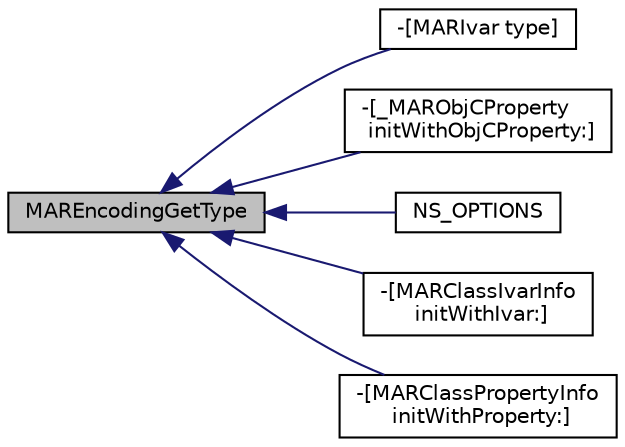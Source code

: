 digraph "MAREncodingGetType"
{
  edge [fontname="Helvetica",fontsize="10",labelfontname="Helvetica",labelfontsize="10"];
  node [fontname="Helvetica",fontsize="10",shape=record];
  rankdir="LR";
  Node1 [label="MAREncodingGetType",height=0.2,width=0.4,color="black", fillcolor="grey75", style="filled", fontcolor="black"];
  Node1 -> Node2 [dir="back",color="midnightblue",fontsize="10",style="solid",fontname="Helvetica"];
  Node2 [label="-[MARIvar type]",height=0.2,width=0.4,color="black", fillcolor="white", style="filled",URL="$interface_m_a_r_ivar.html#ad7448d482c83c03015e0037578516af1"];
  Node1 -> Node3 [dir="back",color="midnightblue",fontsize="10",style="solid",fontname="Helvetica"];
  Node3 [label="-[_MARObjCProperty\l initWithObjCProperty:]",height=0.2,width=0.4,color="black", fillcolor="white", style="filled",URL="$interface___m_a_r_obj_c_property.html#a4854c8972a664dada2d8faee928cee8a"];
  Node1 -> Node4 [dir="back",color="midnightblue",fontsize="10",style="solid",fontname="Helvetica"];
  Node4 [label="NS_OPTIONS",height=0.2,width=0.4,color="black", fillcolor="white", style="filled",URL="$_m_a_r_class_info_8h.html#ae2ce273746ea36d7659b307e97e67751"];
  Node1 -> Node5 [dir="back",color="midnightblue",fontsize="10",style="solid",fontname="Helvetica"];
  Node5 [label="-[MARClassIvarInfo\l initWithIvar:]",height=0.2,width=0.4,color="black", fillcolor="white", style="filled",URL="$interface_m_a_r_class_ivar_info.html#a44696dac61d9c0b319f3e1579c1cae6c"];
  Node1 -> Node6 [dir="back",color="midnightblue",fontsize="10",style="solid",fontname="Helvetica"];
  Node6 [label="-[MARClassPropertyInfo\l initWithProperty:]",height=0.2,width=0.4,color="black", fillcolor="white", style="filled",URL="$interface_m_a_r_class_property_info.html#afa1f3862f32fdfe20c54eab41ad7f63b"];
}
